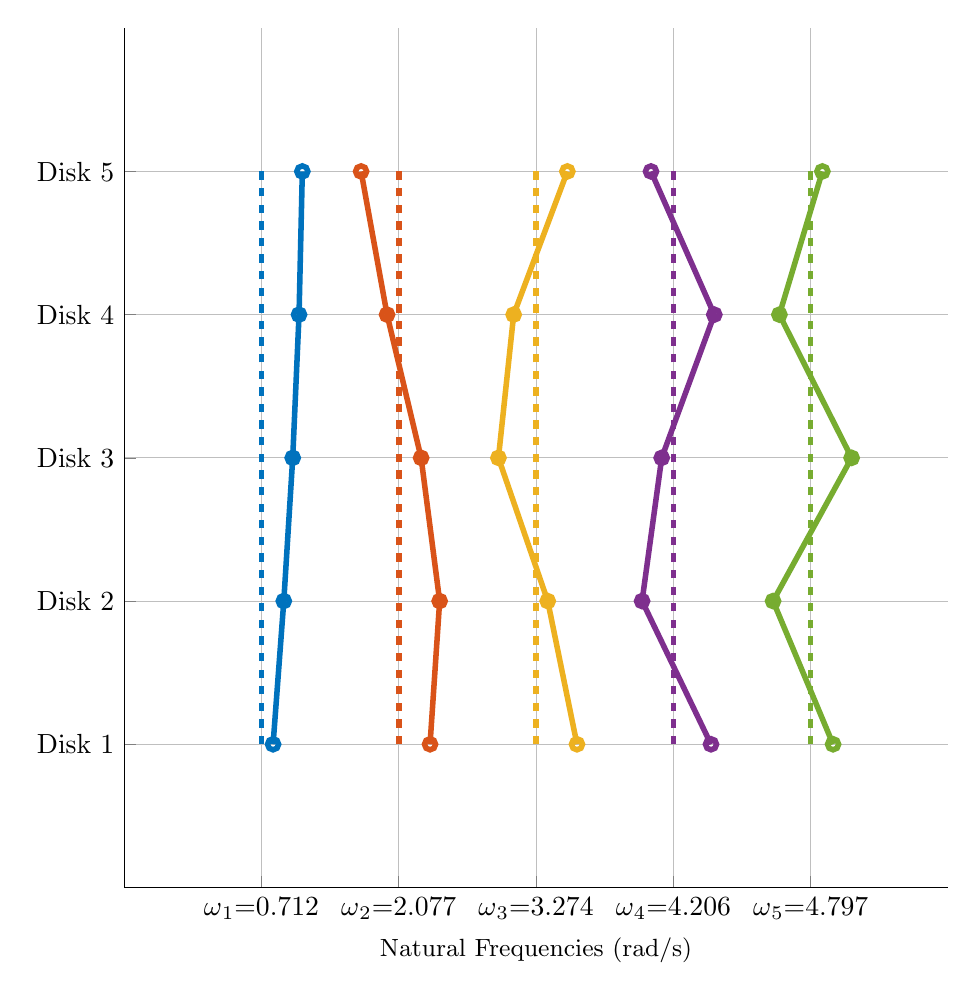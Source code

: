 % This file was created by matlab2tikz.
%
\definecolor{mycolor1}{rgb}{0.0,0.447,0.741}%
\definecolor{mycolor2}{rgb}{0.851,0.325,0.098}%
\definecolor{mycolor3}{rgb}{0.929,0.694,0.125}%
\definecolor{mycolor4}{rgb}{0.494,0.184,0.557}%
\definecolor{mycolor5}{rgb}{0.467,0.675,0.188}%
%
\begin{tikzpicture}

\begin{axis}[%
width=0.863\textwidth,
height=0.9\textwidth,
at={(0\textwidth,0\textwidth)},
scale only axis,
xmin=0,
xmax=6,
xtick={1,2,3,4,5},
xticklabels={{$\omega{}_\text{1}\text{=0.712}$},{$\omega{}_\text{2}\text{=2.077}$},{$\omega{}_\text{3}\text{=3.274}$},{$\omega{}_\text{4}\text{=4.206}$},{$\omega{}_\text{5}\text{=4.797}$}},
xlabel style={font=\color{white!15!black}},
xlabel={Natural Frequencies (rad/s)},
ymin=0,
ymax=6,
ytick={1,2,3,4,5},
yticklabels={{Disk 1},{Disk 2},{Disk 3},{Disk 4},{Disk 5}},
axis background/.style={fill=white},
axis x line*=bottom,
axis y line*=left,
xmajorgrids,
ymajorgrids,
ylabel style={font=\small},
xlabel style={font=\small}
]
\addplot [color=mycolor1, dashed, line width=2.0pt, forget plot]
  table[row sep=crcr]{%
1	1\\
1	2\\
1	3\\
1	4\\
1	5\\
};
\addplot [color=mycolor1, line width=2.0pt, mark=o, mark options={solid, mycolor1}, forget plot]
  table[row sep=crcr]{%
1.085	1\\
1.163	2\\
1.228	3\\
1.274	4\\
1.298	5\\
};
\addplot [color=mycolor2, dashed, line width=2.0pt, forget plot]
  table[row sep=crcr]{%
2	1\\
2	2\\
2	3\\
2	4\\
2	5\\
};
\addplot [color=mycolor2, line width=2.0pt, mark=o, mark options={solid, mycolor2}, forget plot]
  table[row sep=crcr]{%
2.228	1\\
2.298	2\\
2.163	3\\
1.915	4\\
1.726	5\\
};
\addplot [color=mycolor3, dashed, line width=2.0pt, forget plot]
  table[row sep=crcr]{%
3	1\\
3	2\\
3	3\\
3	4\\
3	5\\
};
\addplot [color=mycolor3, line width=2.0pt, mark=o, mark options={solid, mycolor3}, forget plot]
  table[row sep=crcr]{%
3.298	1\\
3.085	2\\
2.726	3\\
2.837	4\\
3.228	5\\
};
\addplot [color=mycolor4, dashed, line width=2.0pt, forget plot]
  table[row sep=crcr]{%
4	1\\
4	2\\
4	3\\
4	4\\
4	5\\
};
\addplot [color=mycolor4, line width=2.0pt, mark=o, mark options={solid, mycolor4}, forget plot]
  table[row sep=crcr]{%
4.274	1\\
3.772	2\\
3.915	3\\
4.298	4\\
3.837	5\\
};
\addplot [color=mycolor5, dashed, line width=2.0pt, forget plot]
  table[row sep=crcr]{%
5	1\\
5	2\\
5	3\\
5	4\\
5	5\\
};
\addplot [color=mycolor5, line width=2.0pt, mark=o, mark options={solid, mycolor5}, forget plot]
  table[row sep=crcr]{%
5.163	1\\
4.726	2\\
5.298	3\\
4.772	4\\
5.085	5\\
};
\end{axis}
\end{tikzpicture}%